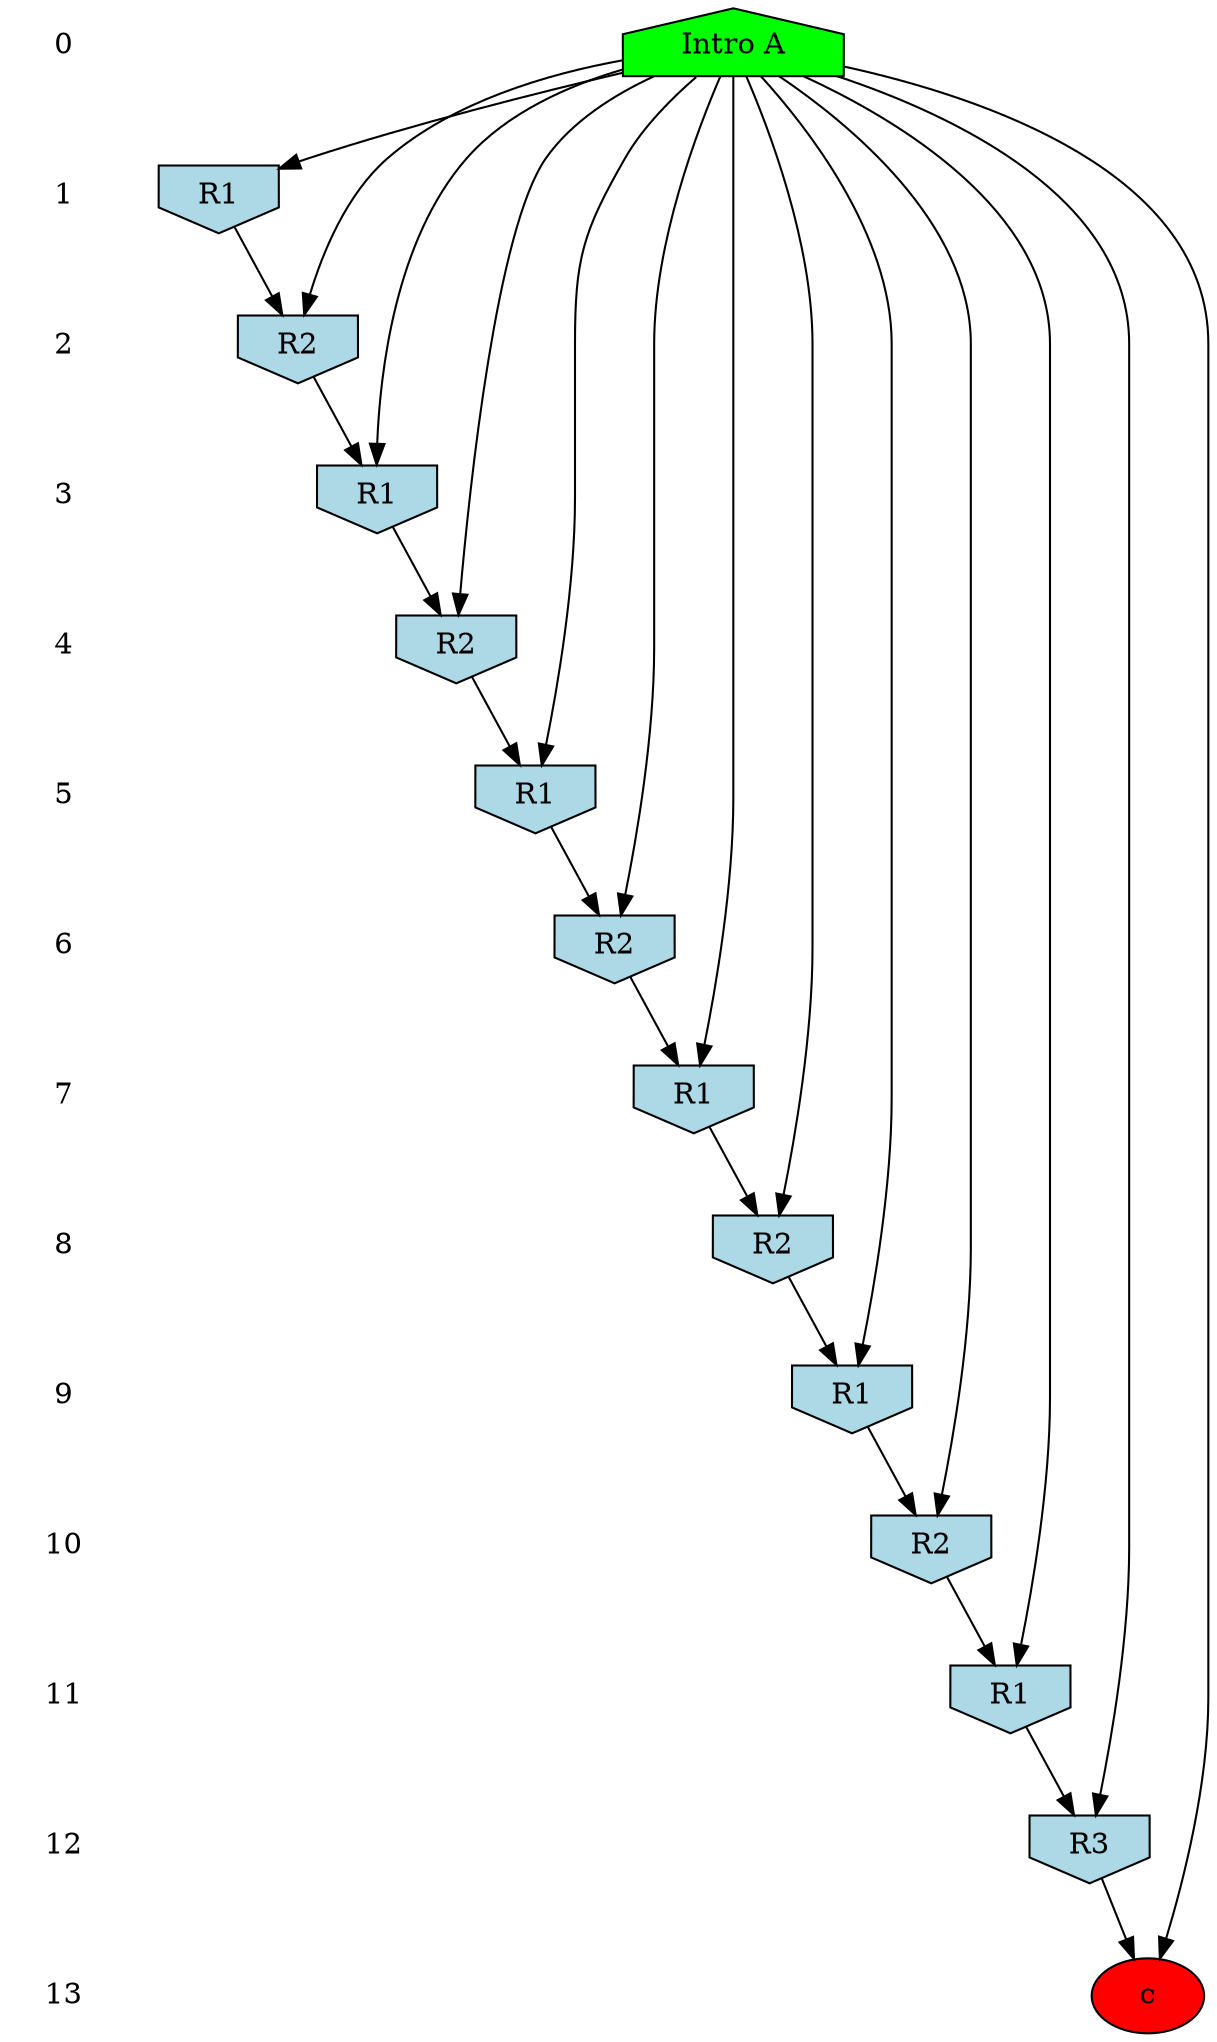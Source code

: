 /* Compression of 6 causal flows obtained in average at 3.871850E+00 t.u */
/* Compressed causal flows were: [57;64;70;77;96;101] */
digraph G{
 ranksep=.5 ; 
{ rank = same ; "0" [shape=plaintext] ; node_1 [label ="Intro A", shape=house, style=filled, fillcolor=green] ;
}
{ rank = same ; "1" [shape=plaintext] ; node_2 [label="R1", shape=invhouse, style=filled, fillcolor = lightblue] ;
}
{ rank = same ; "2" [shape=plaintext] ; node_3 [label="R2", shape=invhouse, style=filled, fillcolor = lightblue] ;
}
{ rank = same ; "3" [shape=plaintext] ; node_4 [label="R1", shape=invhouse, style=filled, fillcolor = lightblue] ;
}
{ rank = same ; "4" [shape=plaintext] ; node_5 [label="R2", shape=invhouse, style=filled, fillcolor = lightblue] ;
}
{ rank = same ; "5" [shape=plaintext] ; node_6 [label="R1", shape=invhouse, style=filled, fillcolor = lightblue] ;
}
{ rank = same ; "6" [shape=plaintext] ; node_7 [label="R2", shape=invhouse, style=filled, fillcolor = lightblue] ;
}
{ rank = same ; "7" [shape=plaintext] ; node_8 [label="R1", shape=invhouse, style=filled, fillcolor = lightblue] ;
}
{ rank = same ; "8" [shape=plaintext] ; node_9 [label="R2", shape=invhouse, style=filled, fillcolor = lightblue] ;
}
{ rank = same ; "9" [shape=plaintext] ; node_10 [label="R1", shape=invhouse, style=filled, fillcolor = lightblue] ;
}
{ rank = same ; "10" [shape=plaintext] ; node_11 [label="R2", shape=invhouse, style=filled, fillcolor = lightblue] ;
}
{ rank = same ; "11" [shape=plaintext] ; node_12 [label="R1", shape=invhouse, style=filled, fillcolor = lightblue] ;
}
{ rank = same ; "12" [shape=plaintext] ; node_13 [label="R3", shape=invhouse, style=filled, fillcolor = lightblue] ;
}
{ rank = same ; "13" [shape=plaintext] ; node_14 [label ="c", style=filled, fillcolor=red] ;
}
"0" -> "1" [style="invis"]; 
"1" -> "2" [style="invis"]; 
"2" -> "3" [style="invis"]; 
"3" -> "4" [style="invis"]; 
"4" -> "5" [style="invis"]; 
"5" -> "6" [style="invis"]; 
"6" -> "7" [style="invis"]; 
"7" -> "8" [style="invis"]; 
"8" -> "9" [style="invis"]; 
"9" -> "10" [style="invis"]; 
"10" -> "11" [style="invis"]; 
"11" -> "12" [style="invis"]; 
"12" -> "13" [style="invis"]; 
node_1 -> node_2
node_1 -> node_3
node_2 -> node_3
node_1 -> node_4
node_3 -> node_4
node_1 -> node_5
node_4 -> node_5
node_1 -> node_6
node_5 -> node_6
node_1 -> node_7
node_6 -> node_7
node_1 -> node_8
node_7 -> node_8
node_1 -> node_9
node_8 -> node_9
node_1 -> node_10
node_9 -> node_10
node_1 -> node_11
node_10 -> node_11
node_1 -> node_12
node_11 -> node_12
node_1 -> node_13
node_12 -> node_13
node_1 -> node_14
node_13 -> node_14
}
/*
 Dot generation time: 0.000088
*/